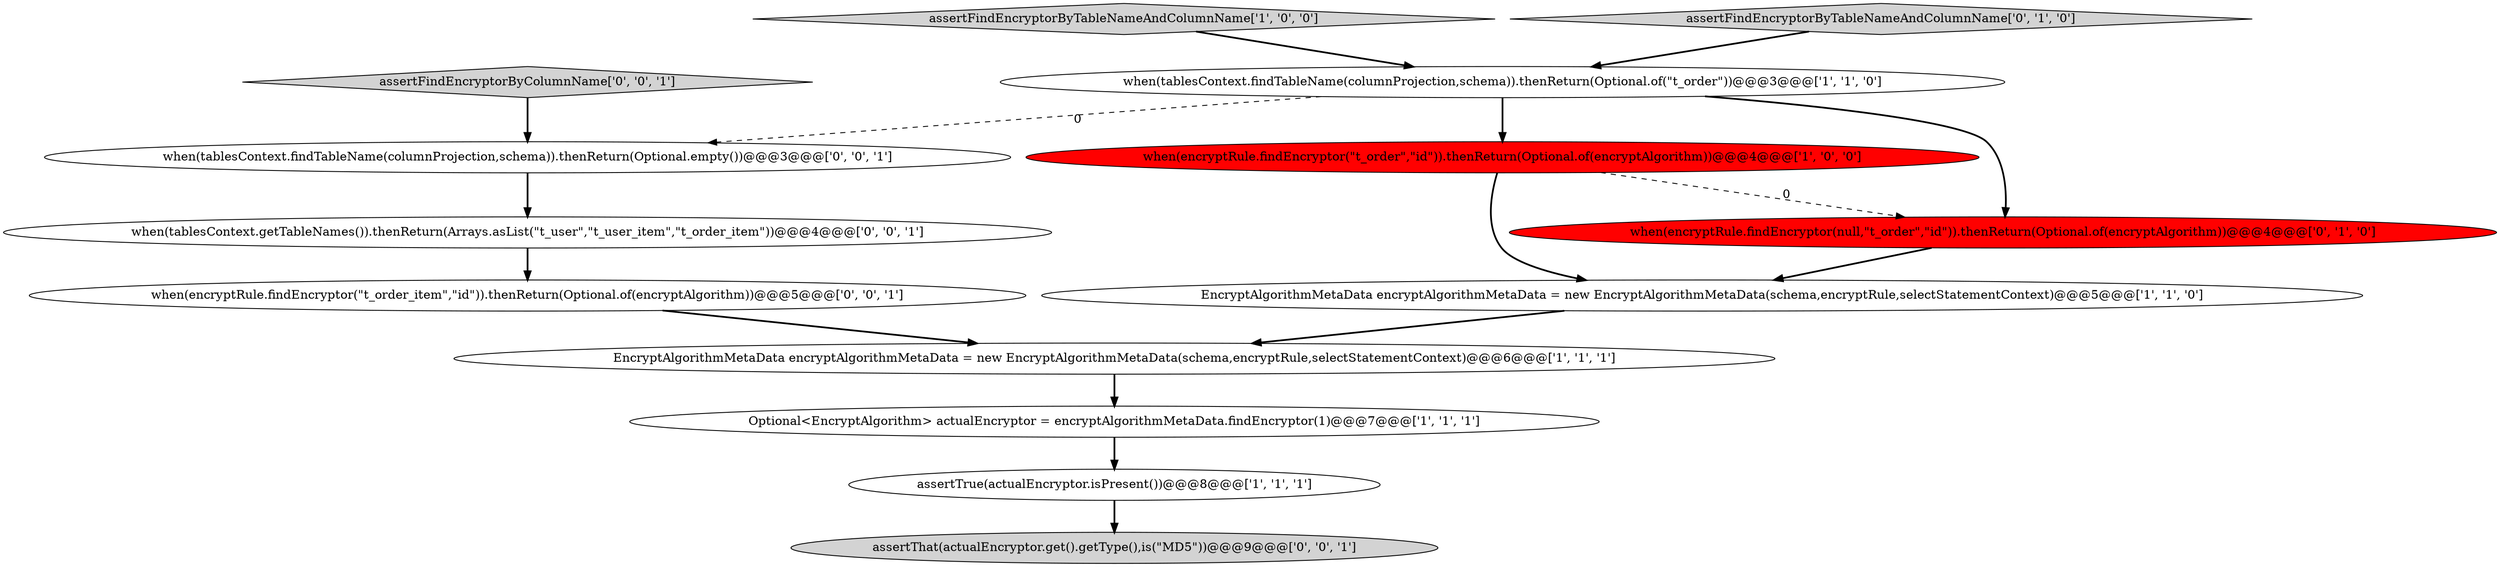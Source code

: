 digraph {
5 [style = filled, label = "when(encryptRule.findEncryptor(\"t_order\",\"id\")).thenReturn(Optional.of(encryptAlgorithm))@@@4@@@['1', '0', '0']", fillcolor = red, shape = ellipse image = "AAA1AAABBB1BBB"];
9 [style = filled, label = "when(encryptRule.findEncryptor(\"t_order_item\",\"id\")).thenReturn(Optional.of(encryptAlgorithm))@@@5@@@['0', '0', '1']", fillcolor = white, shape = ellipse image = "AAA0AAABBB3BBB"];
6 [style = filled, label = "EncryptAlgorithmMetaData encryptAlgorithmMetaData = new EncryptAlgorithmMetaData(schema,encryptRule,selectStatementContext)@@@6@@@['1', '1', '1']", fillcolor = white, shape = ellipse image = "AAA0AAABBB1BBB"];
3 [style = filled, label = "assertTrue(actualEncryptor.isPresent())@@@8@@@['1', '1', '1']", fillcolor = white, shape = ellipse image = "AAA0AAABBB1BBB"];
2 [style = filled, label = "Optional<EncryptAlgorithm> actualEncryptor = encryptAlgorithmMetaData.findEncryptor(1)@@@7@@@['1', '1', '1']", fillcolor = white, shape = ellipse image = "AAA0AAABBB1BBB"];
4 [style = filled, label = "assertFindEncryptorByTableNameAndColumnName['1', '0', '0']", fillcolor = lightgray, shape = diamond image = "AAA0AAABBB1BBB"];
11 [style = filled, label = "when(tablesContext.findTableName(columnProjection,schema)).thenReturn(Optional.empty())@@@3@@@['0', '0', '1']", fillcolor = white, shape = ellipse image = "AAA0AAABBB3BBB"];
1 [style = filled, label = "when(tablesContext.findTableName(columnProjection,schema)).thenReturn(Optional.of(\"t_order\"))@@@3@@@['1', '1', '0']", fillcolor = white, shape = ellipse image = "AAA0AAABBB1BBB"];
13 [style = filled, label = "assertFindEncryptorByColumnName['0', '0', '1']", fillcolor = lightgray, shape = diamond image = "AAA0AAABBB3BBB"];
0 [style = filled, label = "EncryptAlgorithmMetaData encryptAlgorithmMetaData = new EncryptAlgorithmMetaData(schema,encryptRule,selectStatementContext)@@@5@@@['1', '1', '0']", fillcolor = white, shape = ellipse image = "AAA0AAABBB1BBB"];
10 [style = filled, label = "assertThat(actualEncryptor.get().getType(),is(\"MD5\"))@@@9@@@['0', '0', '1']", fillcolor = lightgray, shape = ellipse image = "AAA0AAABBB3BBB"];
7 [style = filled, label = "when(encryptRule.findEncryptor(null,\"t_order\",\"id\")).thenReturn(Optional.of(encryptAlgorithm))@@@4@@@['0', '1', '0']", fillcolor = red, shape = ellipse image = "AAA1AAABBB2BBB"];
12 [style = filled, label = "when(tablesContext.getTableNames()).thenReturn(Arrays.asList(\"t_user\",\"t_user_item\",\"t_order_item\"))@@@4@@@['0', '0', '1']", fillcolor = white, shape = ellipse image = "AAA0AAABBB3BBB"];
8 [style = filled, label = "assertFindEncryptorByTableNameAndColumnName['0', '1', '0']", fillcolor = lightgray, shape = diamond image = "AAA0AAABBB2BBB"];
1->5 [style = bold, label=""];
8->1 [style = bold, label=""];
3->10 [style = bold, label=""];
4->1 [style = bold, label=""];
7->0 [style = bold, label=""];
11->12 [style = bold, label=""];
5->7 [style = dashed, label="0"];
5->0 [style = bold, label=""];
12->9 [style = bold, label=""];
0->6 [style = bold, label=""];
1->7 [style = bold, label=""];
13->11 [style = bold, label=""];
1->11 [style = dashed, label="0"];
2->3 [style = bold, label=""];
9->6 [style = bold, label=""];
6->2 [style = bold, label=""];
}
